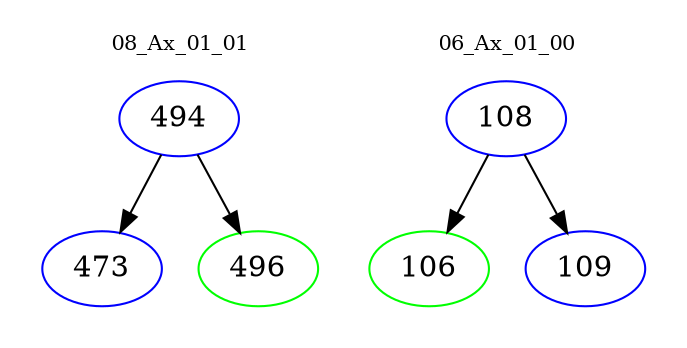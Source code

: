 digraph{
subgraph cluster_0 {
color = white
label = "08_Ax_01_01";
fontsize=10;
T0_494 [label="494", color="blue"]
T0_494 -> T0_473 [color="black"]
T0_473 [label="473", color="blue"]
T0_494 -> T0_496 [color="black"]
T0_496 [label="496", color="green"]
}
subgraph cluster_1 {
color = white
label = "06_Ax_01_00";
fontsize=10;
T1_108 [label="108", color="blue"]
T1_108 -> T1_106 [color="black"]
T1_106 [label="106", color="green"]
T1_108 -> T1_109 [color="black"]
T1_109 [label="109", color="blue"]
}
}
